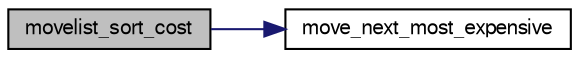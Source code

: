 digraph "movelist_sort_cost"
{
 // LATEX_PDF_SIZE
  bgcolor="transparent";
  edge [fontname="FreeSans",fontsize="10",labelfontname="FreeSans",labelfontsize="10"];
  node [fontname="FreeSans",fontsize="10",shape=record];
  rankdir="LR";
  Node1 [label="movelist_sort_cost",height=0.2,width=0.4,color="black", fillcolor="grey75", style="filled", fontcolor="black",tooltip="Sort all moves except the first, based on move cost & hash_table storage."];
  Node1 -> Node2 [color="midnightblue",fontsize="10",style="solid",fontname="FreeSans"];
  Node2 [label="move_next_most_expensive",height=0.2,width=0.4,color="black",URL="$move_8c.html#ae76c2c177fe1aafe9d5be784f6a1f261",tooltip="Return the next best move from the list."];
}

